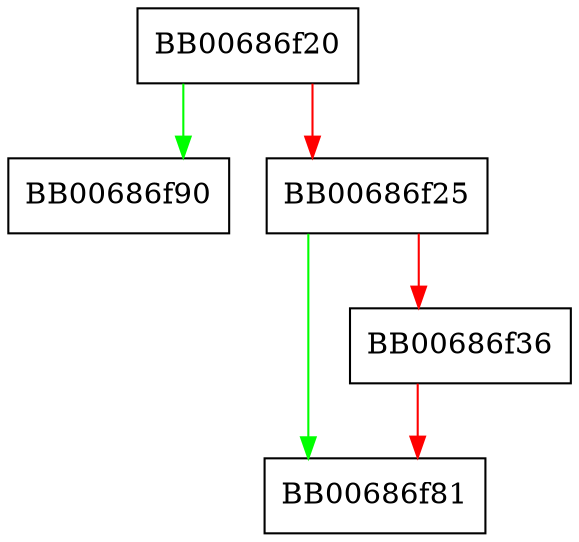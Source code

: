 digraph x509_pubkey_ex_free {
  node [shape="box"];
  graph [splines=ortho];
  BB00686f20 -> BB00686f90 [color="green"];
  BB00686f20 -> BB00686f25 [color="red"];
  BB00686f25 -> BB00686f81 [color="green"];
  BB00686f25 -> BB00686f36 [color="red"];
  BB00686f36 -> BB00686f81 [color="red"];
}